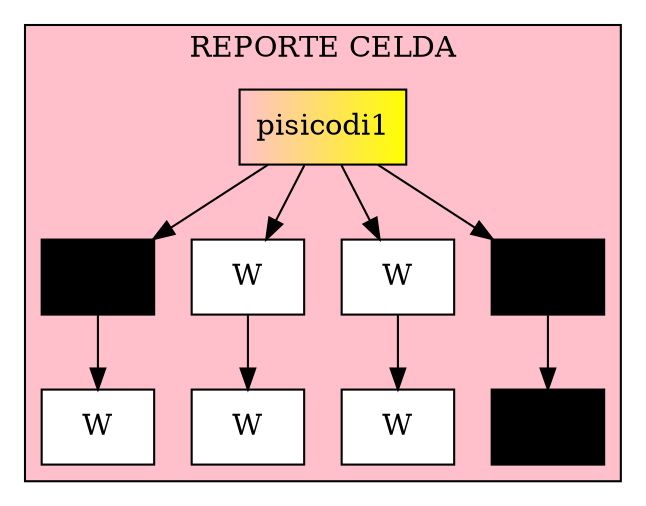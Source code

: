 digraph G {
node[shape=box fillcolor="pink:yellow" style =filled]
 subgraph cluster_p{
            label= "REPORTE CELDA"
            bgcolor = "pink"nodoP[label="pisicodi1" shape="box"];
name0[label="B" fillcolor="black" shape="box"];
name1[label="W" fillcolor="white" shape="box"];
name2[label="W" fillcolor="white" shape="box"];
name3[label="B" fillcolor="black" shape="box"];
name4[label="W" fillcolor="white" shape="box"];
name5[label="W" fillcolor="white" shape="box"];
name6[label="W" fillcolor="white" shape="box"];
name7[label="B" fillcolor="black" shape="box"];
nodoP -> name0;
nodoP -> name1;
nodoP -> name2;
nodoP -> name3;
name0 -> name4;
name1 -> name5;
name2 -> name6;
name3 -> name7;
}
}
